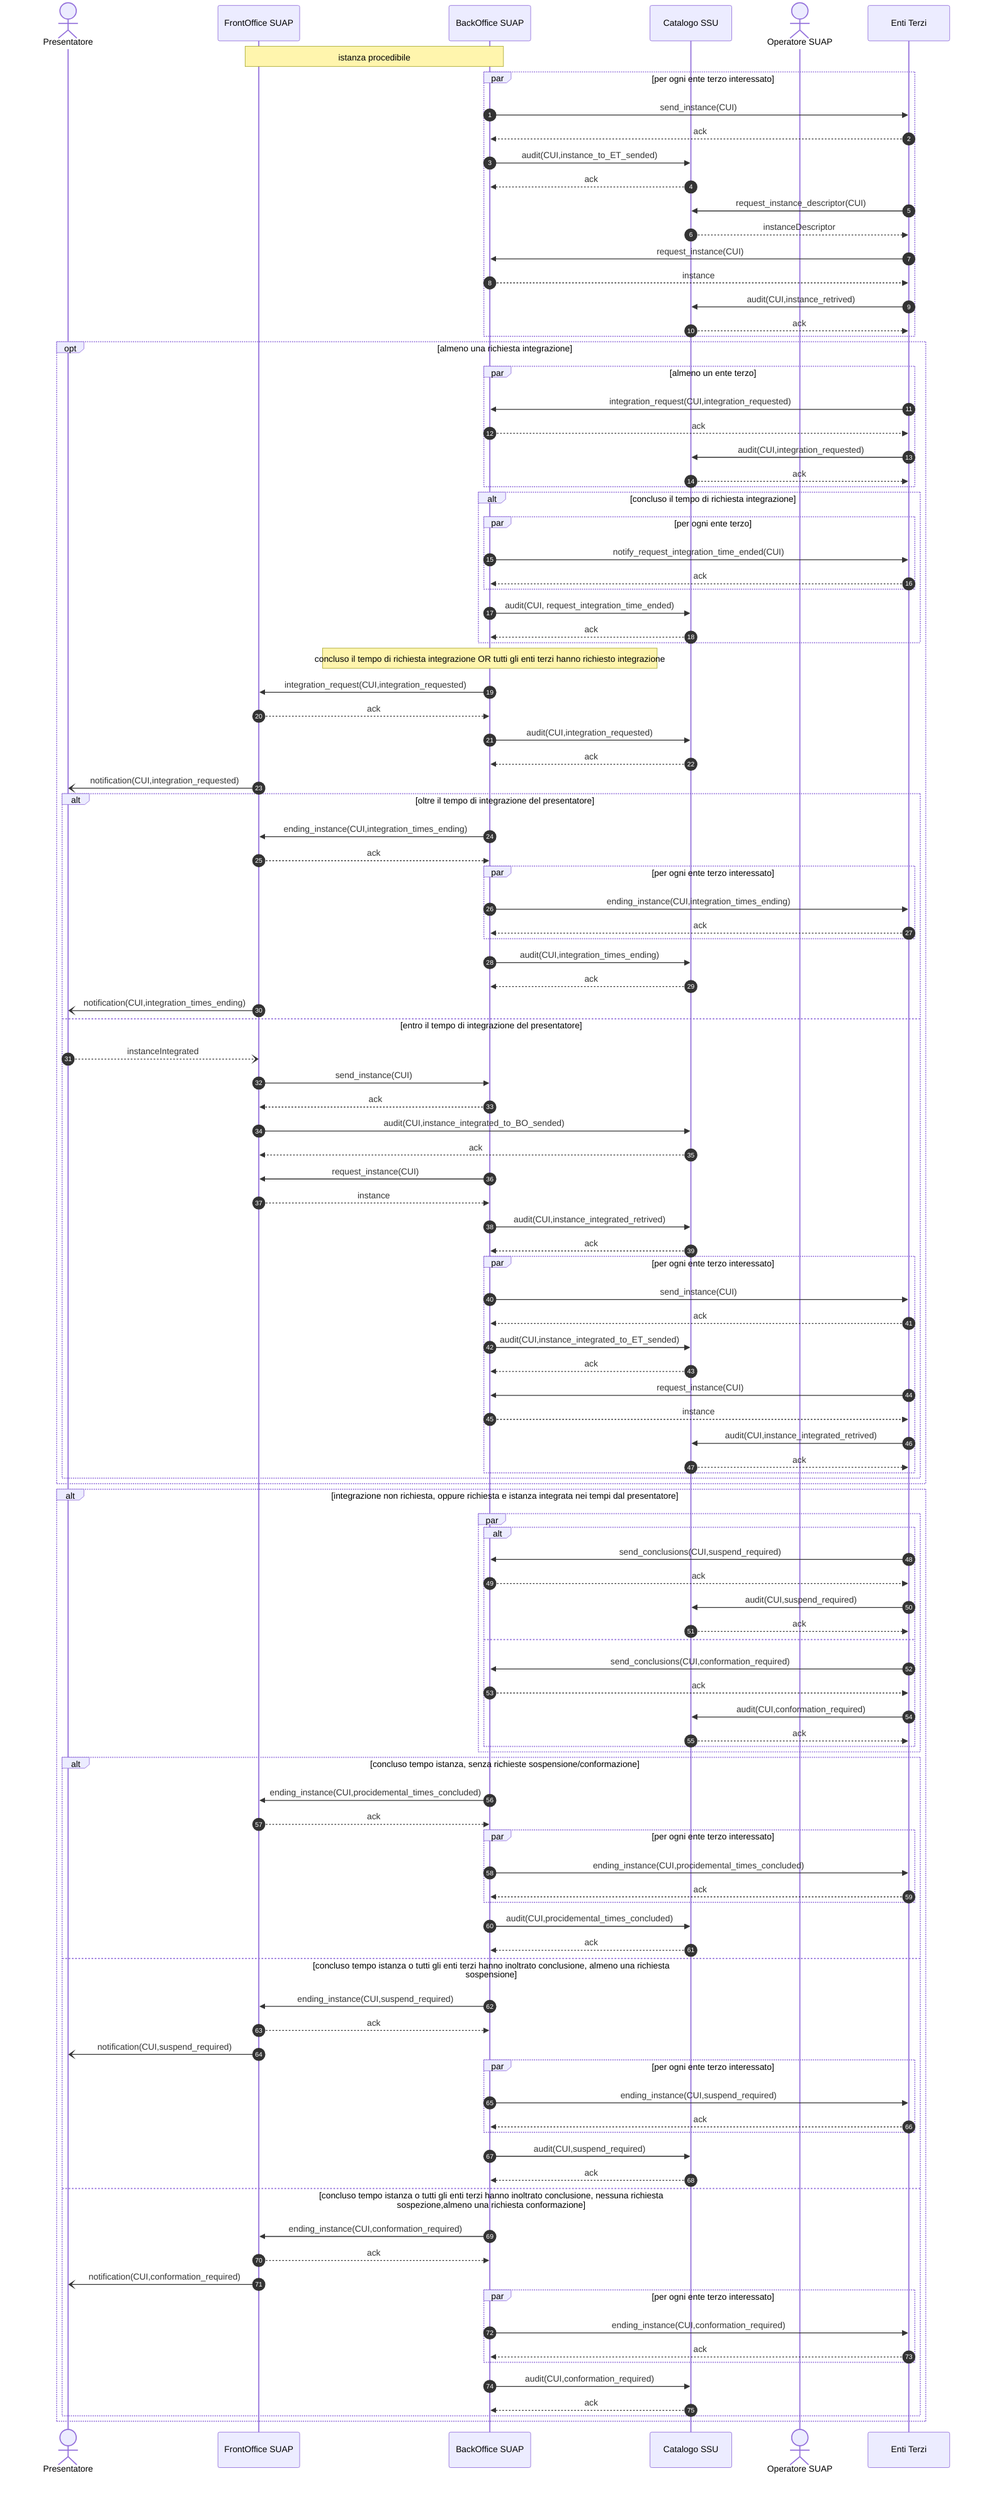 sequenceDiagram
    autonumber

    actor P as Presentatore    
    participant F as FrontOffice SUAP
    participant B as BackOffice SUAP   
    participant C as Catalogo SSU 
    actor O as Operatore SUAP    
    participant E as Enti Terzi    

    Note over F,B: istanza procedibile

    
    par per ogni ente terzo interessato        
        B ->> E: send_instance(CUI)
        E -->> B: ack
        B ->> C: audit(CUI,instance_to_ET_sended)
        C -->> B: ack
        E ->> C: request_instance_descriptor(CUI)
        C -->> E: instanceDescriptor
        E ->> B: request_instance(CUI)
        B -->> E: instance
        E ->> C: audit(CUI,instance_retrived)
        C -->> E: ack
    end

    opt almeno una richiesta integrazione
        par almeno un ente terzo
            E ->> B: integration_request(CUI,integration_requested)
            B -->> E: ack 
            E ->> C: audit(CUI,integration_requested)
            C -->> E: ack           
        end

      
		alt concluso il tempo di richiesta integrazione 
			par per ogni ente terzo
				B ->> E: notify_request_integration_time_ended(CUI)
				E -->> B: ack
			end
			B ->> C: audit(CUI, request_integration_time_ended)
			C -->> B: ack
		end 
		
		Note over B: concluso il tempo di richiesta integrazione OR tutti gli enti terzi hanno richiesto integrazione
        B ->> F: integration_request(CUI,integration_requested)
        F -->> B: ack
        B ->> C: audit(CUI,integration_requested)
        C -->> B: ack
        F -) P: notification(CUI,integration_requested)    


        alt oltre il tempo di integrazione del presentatore
            B ->> F: ending_instance(CUI,integration_times_ending)
            F -->> B: ack
            par per ogni ente terzo interessato
                B ->> E: ending_instance(CUI,integration_times_ending)
                E -->> B: ack
            end
            B ->> C: audit(CUI,integration_times_ending)
            C -->> B: ack

            F -) P: notification(CUI,integration_times_ending)
        else entro il tempo di integrazione del presentatore 
            P --) F: instanceIntegrated
            F ->> B: send_instance(CUI)
            B -->> F: ack
            F ->> C: audit(CUI,instance_integrated_to_BO_sended)
            C -->> F: ack
            B ->> F: request_instance(CUI)
            F -->> B: instance
            B ->> C: audit(CUI,instance_integrated_retrived)
            C -->> B: ack
            par per ogni ente terzo interessato                
                B ->> E: send_instance(CUI)
                E -->> B: ack
                B ->> C: audit(CUI,instance_integrated_to_ET_sended)
                C -->> B: ack
                E ->> B: request_instance(CUI)
                B -->> E: instance
                E ->> C: audit(CUI,instance_integrated_retrived)
                C -->> E: ack
            end

        end

    end
    
    alt integrazione non richiesta, oppure richiesta e istanza integrata nei tempi dal presentatore

        par
            alt 
                E ->> B: send_conclusions(CUI,suspend_required)
                B -->> E: ack 
                E ->> C: audit(CUI,suspend_required)
                C -->> E: ack  
            else
                E ->> B: send_conclusions(CUI,conformation_required)
                B -->> E: ack 
                E ->> C: audit(CUI,conformation_required)
                C -->> E: ack 
            end       
        end

        alt concluso tempo istanza, senza richieste sospensione/conformazione
            B ->> F: ending_instance(CUI,procidemental_times_concluded)
            F -->> B: ack            
            par per ogni ente terzo interessato
                B ->> E: ending_instance(CUI,procidemental_times_concluded)
                E -->> B: ack
            end
            B ->> C: audit(CUI,procidemental_times_concluded)
            C -->> B: ack
        else concluso tempo istanza o tutti gli enti terzi hanno inoltrato conclusione, almeno una richiesta sospensione
            B ->> F: ending_instance(CUI,suspend_required)
            F -->> B: ack  
            F -) P: notification(CUI,suspend_required)          
            par per ogni ente terzo interessato
                B ->> E: ending_instance(CUI,suspend_required)
                E -->> B: ack
            end
            B ->> C: audit(CUI,suspend_required)
            C -->> B: ack
        else concluso tempo istanza o tutti gli enti terzi hanno inoltrato conclusione, nessuna richiesta sospezione,almeno una richiesta conformazione
            B ->> F: ending_instance(CUI,conformation_required)
            F -->> B: ack
            F -) P: notification(CUI,conformation_required)               
            par per ogni ente terzo interessato
                B ->> E: ending_instance(CUI,conformation_required)
                E -->> B: ack
            end
            B ->> C: audit(CUI,conformation_required)
            C -->> B: ack
        end


    end
